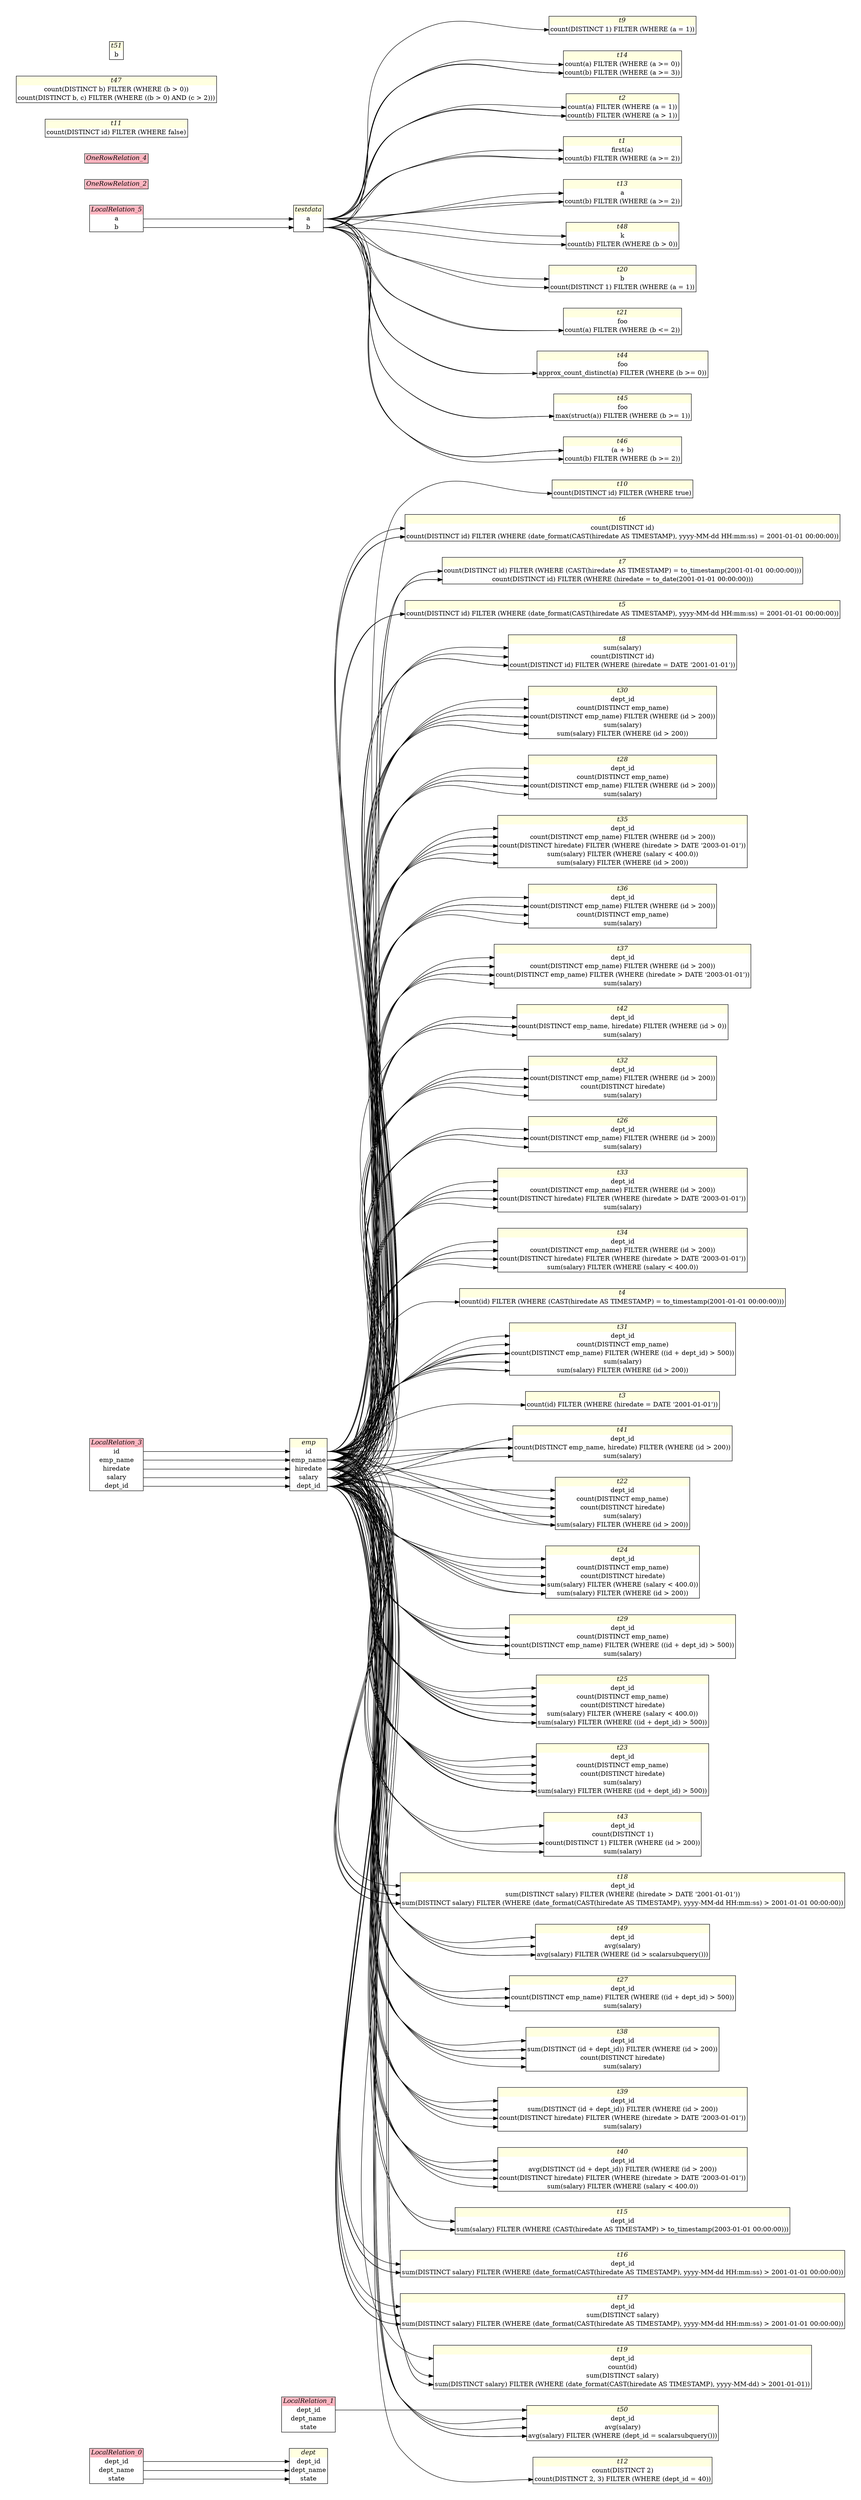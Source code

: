 // Automatically generated by SQLFlowTestSuite


digraph {
  graph [pad="0.5", nodesep="0.5", ranksep="2", fontname="Helvetica"];
  node [shape=plain]
  rankdir=LR;

  
"LocalRelation_0" [label=<
<table border="1" cellborder="0" cellspacing="0">
  <tr><td bgcolor="lightpink" port="nodeName"><i>LocalRelation_0</i></td></tr>
  <tr><td port="0">dept_id</td></tr>
<tr><td port="1">dept_name</td></tr>
<tr><td port="2">state</td></tr>
</table>>];
     

"LocalRelation_1" [label=<
<table border="1" cellborder="0" cellspacing="0">
  <tr><td bgcolor="lightpink" port="nodeName"><i>LocalRelation_1</i></td></tr>
  <tr><td port="0">dept_id</td></tr>
<tr><td port="1">dept_name</td></tr>
<tr><td port="2">state</td></tr>
</table>>];
     

"LocalRelation_3" [label=<
<table border="1" cellborder="0" cellspacing="0">
  <tr><td bgcolor="lightpink" port="nodeName"><i>LocalRelation_3</i></td></tr>
  <tr><td port="0">id</td></tr>
<tr><td port="1">emp_name</td></tr>
<tr><td port="2">hiredate</td></tr>
<tr><td port="3">salary</td></tr>
<tr><td port="4">dept_id</td></tr>
</table>>];
     

"LocalRelation_5" [label=<
<table border="1" cellborder="0" cellspacing="0">
  <tr><td bgcolor="lightpink" port="nodeName"><i>LocalRelation_5</i></td></tr>
  <tr><td port="0">a</td></tr>
<tr><td port="1">b</td></tr>
</table>>];
     

"OneRowRelation_2" [label=<
<table border="1" cellborder="0" cellspacing="0">
  <tr><td bgcolor="lightpink" port="nodeName"><i>OneRowRelation_2</i></td></tr>
  
</table>>];
     

"OneRowRelation_4" [label=<
<table border="1" cellborder="0" cellspacing="0">
  <tr><td bgcolor="lightpink" port="nodeName"><i>OneRowRelation_4</i></td></tr>
  
</table>>];
     

"dept" [label=<
<table border="1" cellborder="0" cellspacing="0">
  <tr><td bgcolor="lightyellow" port="nodeName"><i>dept</i></td></tr>
  <tr><td port="0">dept_id</td></tr>
<tr><td port="1">dept_name</td></tr>
<tr><td port="2">state</td></tr>
</table>>];
     

"emp" [label=<
<table border="1" cellborder="0" cellspacing="0">
  <tr><td bgcolor="lightyellow" port="nodeName"><i>emp</i></td></tr>
  <tr><td port="0">id</td></tr>
<tr><td port="1">emp_name</td></tr>
<tr><td port="2">hiredate</td></tr>
<tr><td port="3">salary</td></tr>
<tr><td port="4">dept_id</td></tr>
</table>>];
     

"t1" [label=<
<table border="1" cellborder="0" cellspacing="0">
  <tr><td bgcolor="lightyellow" port="nodeName"><i>t1</i></td></tr>
  <tr><td port="0">first(a)</td></tr>
<tr><td port="1">count(b) FILTER (WHERE (a &gt;= 2))</td></tr>
</table>>];
     

"t10" [label=<
<table border="1" cellborder="0" cellspacing="0">
  <tr><td bgcolor="lightyellow" port="nodeName"><i>t10</i></td></tr>
  <tr><td port="0">count(DISTINCT id) FILTER (WHERE true)</td></tr>
</table>>];
     

"t11" [label=<
<table border="1" cellborder="0" cellspacing="0">
  <tr><td bgcolor="lightyellow" port="nodeName"><i>t11</i></td></tr>
  <tr><td port="0">count(DISTINCT id) FILTER (WHERE false)</td></tr>
</table>>];
     

"t12" [label=<
<table border="1" cellborder="0" cellspacing="0">
  <tr><td bgcolor="lightyellow" port="nodeName"><i>t12</i></td></tr>
  <tr><td port="0">count(DISTINCT 2)</td></tr>
<tr><td port="1">count(DISTINCT 2, 3) FILTER (WHERE (dept_id = 40))</td></tr>
</table>>];
     

"t13" [label=<
<table border="1" cellborder="0" cellspacing="0">
  <tr><td bgcolor="lightyellow" port="nodeName"><i>t13</i></td></tr>
  <tr><td port="0">a</td></tr>
<tr><td port="1">count(b) FILTER (WHERE (a &gt;= 2))</td></tr>
</table>>];
     

"t14" [label=<
<table border="1" cellborder="0" cellspacing="0">
  <tr><td bgcolor="lightyellow" port="nodeName"><i>t14</i></td></tr>
  <tr><td port="0">count(a) FILTER (WHERE (a &gt;= 0))</td></tr>
<tr><td port="1">count(b) FILTER (WHERE (a &gt;= 3))</td></tr>
</table>>];
     

"t15" [label=<
<table border="1" cellborder="0" cellspacing="0">
  <tr><td bgcolor="lightyellow" port="nodeName"><i>t15</i></td></tr>
  <tr><td port="0">dept_id</td></tr>
<tr><td port="1">sum(salary) FILTER (WHERE (CAST(hiredate AS TIMESTAMP) &gt; to_timestamp(2003-01-01 00:00:00)))</td></tr>
</table>>];
     

"t16" [label=<
<table border="1" cellborder="0" cellspacing="0">
  <tr><td bgcolor="lightyellow" port="nodeName"><i>t16</i></td></tr>
  <tr><td port="0">dept_id</td></tr>
<tr><td port="1">sum(DISTINCT salary) FILTER (WHERE (date_format(CAST(hiredate AS TIMESTAMP), yyyy-MM-dd HH:mm:ss) &gt; 2001-01-01 00:00:00))</td></tr>
</table>>];
     

"t17" [label=<
<table border="1" cellborder="0" cellspacing="0">
  <tr><td bgcolor="lightyellow" port="nodeName"><i>t17</i></td></tr>
  <tr><td port="0">dept_id</td></tr>
<tr><td port="1">sum(DISTINCT salary)</td></tr>
<tr><td port="2">sum(DISTINCT salary) FILTER (WHERE (date_format(CAST(hiredate AS TIMESTAMP), yyyy-MM-dd HH:mm:ss) &gt; 2001-01-01 00:00:00))</td></tr>
</table>>];
     

"t18" [label=<
<table border="1" cellborder="0" cellspacing="0">
  <tr><td bgcolor="lightyellow" port="nodeName"><i>t18</i></td></tr>
  <tr><td port="0">dept_id</td></tr>
<tr><td port="1">sum(DISTINCT salary) FILTER (WHERE (hiredate &gt; DATE '2001-01-01'))</td></tr>
<tr><td port="2">sum(DISTINCT salary) FILTER (WHERE (date_format(CAST(hiredate AS TIMESTAMP), yyyy-MM-dd HH:mm:ss) &gt; 2001-01-01 00:00:00))</td></tr>
</table>>];
     

"t19" [label=<
<table border="1" cellborder="0" cellspacing="0">
  <tr><td bgcolor="lightyellow" port="nodeName"><i>t19</i></td></tr>
  <tr><td port="0">dept_id</td></tr>
<tr><td port="1">count(id)</td></tr>
<tr><td port="2">sum(DISTINCT salary)</td></tr>
<tr><td port="3">sum(DISTINCT salary) FILTER (WHERE (date_format(CAST(hiredate AS TIMESTAMP), yyyy-MM-dd) &gt; 2001-01-01))</td></tr>
</table>>];
     

"t2" [label=<
<table border="1" cellborder="0" cellspacing="0">
  <tr><td bgcolor="lightyellow" port="nodeName"><i>t2</i></td></tr>
  <tr><td port="0">count(a) FILTER (WHERE (a = 1))</td></tr>
<tr><td port="1">count(b) FILTER (WHERE (a &gt; 1))</td></tr>
</table>>];
     

"t20" [label=<
<table border="1" cellborder="0" cellspacing="0">
  <tr><td bgcolor="lightyellow" port="nodeName"><i>t20</i></td></tr>
  <tr><td port="0">b</td></tr>
<tr><td port="1">count(DISTINCT 1) FILTER (WHERE (a = 1))</td></tr>
</table>>];
     

"t21" [label=<
<table border="1" cellborder="0" cellspacing="0">
  <tr><td bgcolor="lightyellow" port="nodeName"><i>t21</i></td></tr>
  <tr><td port="0">foo</td></tr>
<tr><td port="1">count(a) FILTER (WHERE (b &lt;= 2))</td></tr>
</table>>];
     

"t22" [label=<
<table border="1" cellborder="0" cellspacing="0">
  <tr><td bgcolor="lightyellow" port="nodeName"><i>t22</i></td></tr>
  <tr><td port="0">dept_id</td></tr>
<tr><td port="1">count(DISTINCT emp_name)</td></tr>
<tr><td port="2">count(DISTINCT hiredate)</td></tr>
<tr><td port="3">sum(salary)</td></tr>
<tr><td port="4">sum(salary) FILTER (WHERE (id &gt; 200))</td></tr>
</table>>];
     

"t23" [label=<
<table border="1" cellborder="0" cellspacing="0">
  <tr><td bgcolor="lightyellow" port="nodeName"><i>t23</i></td></tr>
  <tr><td port="0">dept_id</td></tr>
<tr><td port="1">count(DISTINCT emp_name)</td></tr>
<tr><td port="2">count(DISTINCT hiredate)</td></tr>
<tr><td port="3">sum(salary)</td></tr>
<tr><td port="4">sum(salary) FILTER (WHERE ((id + dept_id) &gt; 500))</td></tr>
</table>>];
     

"t24" [label=<
<table border="1" cellborder="0" cellspacing="0">
  <tr><td bgcolor="lightyellow" port="nodeName"><i>t24</i></td></tr>
  <tr><td port="0">dept_id</td></tr>
<tr><td port="1">count(DISTINCT emp_name)</td></tr>
<tr><td port="2">count(DISTINCT hiredate)</td></tr>
<tr><td port="3">sum(salary) FILTER (WHERE (salary &lt; 400.0))</td></tr>
<tr><td port="4">sum(salary) FILTER (WHERE (id &gt; 200))</td></tr>
</table>>];
     

"t25" [label=<
<table border="1" cellborder="0" cellspacing="0">
  <tr><td bgcolor="lightyellow" port="nodeName"><i>t25</i></td></tr>
  <tr><td port="0">dept_id</td></tr>
<tr><td port="1">count(DISTINCT emp_name)</td></tr>
<tr><td port="2">count(DISTINCT hiredate)</td></tr>
<tr><td port="3">sum(salary) FILTER (WHERE (salary &lt; 400.0))</td></tr>
<tr><td port="4">sum(salary) FILTER (WHERE ((id + dept_id) &gt; 500))</td></tr>
</table>>];
     

"t26" [label=<
<table border="1" cellborder="0" cellspacing="0">
  <tr><td bgcolor="lightyellow" port="nodeName"><i>t26</i></td></tr>
  <tr><td port="0">dept_id</td></tr>
<tr><td port="1">count(DISTINCT emp_name) FILTER (WHERE (id &gt; 200))</td></tr>
<tr><td port="2">sum(salary)</td></tr>
</table>>];
     

"t27" [label=<
<table border="1" cellborder="0" cellspacing="0">
  <tr><td bgcolor="lightyellow" port="nodeName"><i>t27</i></td></tr>
  <tr><td port="0">dept_id</td></tr>
<tr><td port="1">count(DISTINCT emp_name) FILTER (WHERE ((id + dept_id) &gt; 500))</td></tr>
<tr><td port="2">sum(salary)</td></tr>
</table>>];
     

"t28" [label=<
<table border="1" cellborder="0" cellspacing="0">
  <tr><td bgcolor="lightyellow" port="nodeName"><i>t28</i></td></tr>
  <tr><td port="0">dept_id</td></tr>
<tr><td port="1">count(DISTINCT emp_name)</td></tr>
<tr><td port="2">count(DISTINCT emp_name) FILTER (WHERE (id &gt; 200))</td></tr>
<tr><td port="3">sum(salary)</td></tr>
</table>>];
     

"t29" [label=<
<table border="1" cellborder="0" cellspacing="0">
  <tr><td bgcolor="lightyellow" port="nodeName"><i>t29</i></td></tr>
  <tr><td port="0">dept_id</td></tr>
<tr><td port="1">count(DISTINCT emp_name)</td></tr>
<tr><td port="2">count(DISTINCT emp_name) FILTER (WHERE ((id + dept_id) &gt; 500))</td></tr>
<tr><td port="3">sum(salary)</td></tr>
</table>>];
     

"t3" [label=<
<table border="1" cellborder="0" cellspacing="0">
  <tr><td bgcolor="lightyellow" port="nodeName"><i>t3</i></td></tr>
  <tr><td port="0">count(id) FILTER (WHERE (hiredate = DATE '2001-01-01'))</td></tr>
</table>>];
     

"t30" [label=<
<table border="1" cellborder="0" cellspacing="0">
  <tr><td bgcolor="lightyellow" port="nodeName"><i>t30</i></td></tr>
  <tr><td port="0">dept_id</td></tr>
<tr><td port="1">count(DISTINCT emp_name)</td></tr>
<tr><td port="2">count(DISTINCT emp_name) FILTER (WHERE (id &gt; 200))</td></tr>
<tr><td port="3">sum(salary)</td></tr>
<tr><td port="4">sum(salary) FILTER (WHERE (id &gt; 200))</td></tr>
</table>>];
     

"t31" [label=<
<table border="1" cellborder="0" cellspacing="0">
  <tr><td bgcolor="lightyellow" port="nodeName"><i>t31</i></td></tr>
  <tr><td port="0">dept_id</td></tr>
<tr><td port="1">count(DISTINCT emp_name)</td></tr>
<tr><td port="2">count(DISTINCT emp_name) FILTER (WHERE ((id + dept_id) &gt; 500))</td></tr>
<tr><td port="3">sum(salary)</td></tr>
<tr><td port="4">sum(salary) FILTER (WHERE (id &gt; 200))</td></tr>
</table>>];
     

"t32" [label=<
<table border="1" cellborder="0" cellspacing="0">
  <tr><td bgcolor="lightyellow" port="nodeName"><i>t32</i></td></tr>
  <tr><td port="0">dept_id</td></tr>
<tr><td port="1">count(DISTINCT emp_name) FILTER (WHERE (id &gt; 200))</td></tr>
<tr><td port="2">count(DISTINCT hiredate)</td></tr>
<tr><td port="3">sum(salary)</td></tr>
</table>>];
     

"t33" [label=<
<table border="1" cellborder="0" cellspacing="0">
  <tr><td bgcolor="lightyellow" port="nodeName"><i>t33</i></td></tr>
  <tr><td port="0">dept_id</td></tr>
<tr><td port="1">count(DISTINCT emp_name) FILTER (WHERE (id &gt; 200))</td></tr>
<tr><td port="2">count(DISTINCT hiredate) FILTER (WHERE (hiredate &gt; DATE '2003-01-01'))</td></tr>
<tr><td port="3">sum(salary)</td></tr>
</table>>];
     

"t34" [label=<
<table border="1" cellborder="0" cellspacing="0">
  <tr><td bgcolor="lightyellow" port="nodeName"><i>t34</i></td></tr>
  <tr><td port="0">dept_id</td></tr>
<tr><td port="1">count(DISTINCT emp_name) FILTER (WHERE (id &gt; 200))</td></tr>
<tr><td port="2">count(DISTINCT hiredate) FILTER (WHERE (hiredate &gt; DATE '2003-01-01'))</td></tr>
<tr><td port="3">sum(salary) FILTER (WHERE (salary &lt; 400.0))</td></tr>
</table>>];
     

"t35" [label=<
<table border="1" cellborder="0" cellspacing="0">
  <tr><td bgcolor="lightyellow" port="nodeName"><i>t35</i></td></tr>
  <tr><td port="0">dept_id</td></tr>
<tr><td port="1">count(DISTINCT emp_name) FILTER (WHERE (id &gt; 200))</td></tr>
<tr><td port="2">count(DISTINCT hiredate) FILTER (WHERE (hiredate &gt; DATE '2003-01-01'))</td></tr>
<tr><td port="3">sum(salary) FILTER (WHERE (salary &lt; 400.0))</td></tr>
<tr><td port="4">sum(salary) FILTER (WHERE (id &gt; 200))</td></tr>
</table>>];
     

"t36" [label=<
<table border="1" cellborder="0" cellspacing="0">
  <tr><td bgcolor="lightyellow" port="nodeName"><i>t36</i></td></tr>
  <tr><td port="0">dept_id</td></tr>
<tr><td port="1">count(DISTINCT emp_name) FILTER (WHERE (id &gt; 200))</td></tr>
<tr><td port="2">count(DISTINCT emp_name)</td></tr>
<tr><td port="3">sum(salary)</td></tr>
</table>>];
     

"t37" [label=<
<table border="1" cellborder="0" cellspacing="0">
  <tr><td bgcolor="lightyellow" port="nodeName"><i>t37</i></td></tr>
  <tr><td port="0">dept_id</td></tr>
<tr><td port="1">count(DISTINCT emp_name) FILTER (WHERE (id &gt; 200))</td></tr>
<tr><td port="2">count(DISTINCT emp_name) FILTER (WHERE (hiredate &gt; DATE '2003-01-01'))</td></tr>
<tr><td port="3">sum(salary)</td></tr>
</table>>];
     

"t38" [label=<
<table border="1" cellborder="0" cellspacing="0">
  <tr><td bgcolor="lightyellow" port="nodeName"><i>t38</i></td></tr>
  <tr><td port="0">dept_id</td></tr>
<tr><td port="1">sum(DISTINCT (id + dept_id)) FILTER (WHERE (id &gt; 200))</td></tr>
<tr><td port="2">count(DISTINCT hiredate)</td></tr>
<tr><td port="3">sum(salary)</td></tr>
</table>>];
     

"t39" [label=<
<table border="1" cellborder="0" cellspacing="0">
  <tr><td bgcolor="lightyellow" port="nodeName"><i>t39</i></td></tr>
  <tr><td port="0">dept_id</td></tr>
<tr><td port="1">sum(DISTINCT (id + dept_id)) FILTER (WHERE (id &gt; 200))</td></tr>
<tr><td port="2">count(DISTINCT hiredate) FILTER (WHERE (hiredate &gt; DATE '2003-01-01'))</td></tr>
<tr><td port="3">sum(salary)</td></tr>
</table>>];
     

"t4" [label=<
<table border="1" cellborder="0" cellspacing="0">
  <tr><td bgcolor="lightyellow" port="nodeName"><i>t4</i></td></tr>
  <tr><td port="0">count(id) FILTER (WHERE (CAST(hiredate AS TIMESTAMP) = to_timestamp(2001-01-01 00:00:00)))</td></tr>
</table>>];
     

"t40" [label=<
<table border="1" cellborder="0" cellspacing="0">
  <tr><td bgcolor="lightyellow" port="nodeName"><i>t40</i></td></tr>
  <tr><td port="0">dept_id</td></tr>
<tr><td port="1">avg(DISTINCT (id + dept_id)) FILTER (WHERE (id &gt; 200))</td></tr>
<tr><td port="2">count(DISTINCT hiredate) FILTER (WHERE (hiredate &gt; DATE '2003-01-01'))</td></tr>
<tr><td port="3">sum(salary) FILTER (WHERE (salary &lt; 400.0))</td></tr>
</table>>];
     

"t41" [label=<
<table border="1" cellborder="0" cellspacing="0">
  <tr><td bgcolor="lightyellow" port="nodeName"><i>t41</i></td></tr>
  <tr><td port="0">dept_id</td></tr>
<tr><td port="1">count(DISTINCT emp_name, hiredate) FILTER (WHERE (id &gt; 200))</td></tr>
<tr><td port="2">sum(salary)</td></tr>
</table>>];
     

"t42" [label=<
<table border="1" cellborder="0" cellspacing="0">
  <tr><td bgcolor="lightyellow" port="nodeName"><i>t42</i></td></tr>
  <tr><td port="0">dept_id</td></tr>
<tr><td port="1">count(DISTINCT emp_name, hiredate) FILTER (WHERE (id &gt; 0))</td></tr>
<tr><td port="2">sum(salary)</td></tr>
</table>>];
     

"t43" [label=<
<table border="1" cellborder="0" cellspacing="0">
  <tr><td bgcolor="lightyellow" port="nodeName"><i>t43</i></td></tr>
  <tr><td port="0">dept_id</td></tr>
<tr><td port="1">count(DISTINCT 1)</td></tr>
<tr><td port="2">count(DISTINCT 1) FILTER (WHERE (id &gt; 200))</td></tr>
<tr><td port="3">sum(salary)</td></tr>
</table>>];
     

"t44" [label=<
<table border="1" cellborder="0" cellspacing="0">
  <tr><td bgcolor="lightyellow" port="nodeName"><i>t44</i></td></tr>
  <tr><td port="0">foo</td></tr>
<tr><td port="1">approx_count_distinct(a) FILTER (WHERE (b &gt;= 0))</td></tr>
</table>>];
     

"t45" [label=<
<table border="1" cellborder="0" cellspacing="0">
  <tr><td bgcolor="lightyellow" port="nodeName"><i>t45</i></td></tr>
  <tr><td port="0">foo</td></tr>
<tr><td port="1">max(struct(a)) FILTER (WHERE (b &gt;= 1))</td></tr>
</table>>];
     

"t46" [label=<
<table border="1" cellborder="0" cellspacing="0">
  <tr><td bgcolor="lightyellow" port="nodeName"><i>t46</i></td></tr>
  <tr><td port="0">(a + b)</td></tr>
<tr><td port="1">count(b) FILTER (WHERE (b &gt;= 2))</td></tr>
</table>>];
     

"t47" [label=<
<table border="1" cellborder="0" cellspacing="0">
  <tr><td bgcolor="lightyellow" port="nodeName"><i>t47</i></td></tr>
  <tr><td port="0">count(DISTINCT b) FILTER (WHERE (b &gt; 0))</td></tr>
<tr><td port="1">count(DISTINCT b, c) FILTER (WHERE ((b &gt; 0) AND (c &gt; 2)))</td></tr>
</table>>];
     

"t48" [label=<
<table border="1" cellborder="0" cellspacing="0">
  <tr><td bgcolor="lightyellow" port="nodeName"><i>t48</i></td></tr>
  <tr><td port="0">k</td></tr>
<tr><td port="1">count(b) FILTER (WHERE (b &gt; 0))</td></tr>
</table>>];
     

"t49" [label=<
<table border="1" cellborder="0" cellspacing="0">
  <tr><td bgcolor="lightyellow" port="nodeName"><i>t49</i></td></tr>
  <tr><td port="0">dept_id</td></tr>
<tr><td port="1">avg(salary)</td></tr>
<tr><td port="2">avg(salary) FILTER (WHERE (id &gt; scalarsubquery()))</td></tr>
</table>>];
     

"t5" [label=<
<table border="1" cellborder="0" cellspacing="0">
  <tr><td bgcolor="lightyellow" port="nodeName"><i>t5</i></td></tr>
  <tr><td port="0">count(DISTINCT id) FILTER (WHERE (date_format(CAST(hiredate AS TIMESTAMP), yyyy-MM-dd HH:mm:ss) = 2001-01-01 00:00:00))</td></tr>
</table>>];
     

"t50" [label=<
<table border="1" cellborder="0" cellspacing="0">
  <tr><td bgcolor="lightyellow" port="nodeName"><i>t50</i></td></tr>
  <tr><td port="0">dept_id</td></tr>
<tr><td port="1">avg(salary)</td></tr>
<tr><td port="2">avg(salary) FILTER (WHERE (dept_id = scalarsubquery()))</td></tr>
</table>>];
     

"t51" [label=<
<table border="1" cellborder="0" cellspacing="0">
  <tr><td bgcolor="lightyellow" port="nodeName"><i>t51</i></td></tr>
  <tr><td port="0">b</td></tr>
</table>>];
     

"t6" [label=<
<table border="1" cellborder="0" cellspacing="0">
  <tr><td bgcolor="lightyellow" port="nodeName"><i>t6</i></td></tr>
  <tr><td port="0">count(DISTINCT id)</td></tr>
<tr><td port="1">count(DISTINCT id) FILTER (WHERE (date_format(CAST(hiredate AS TIMESTAMP), yyyy-MM-dd HH:mm:ss) = 2001-01-01 00:00:00))</td></tr>
</table>>];
     

"t7" [label=<
<table border="1" cellborder="0" cellspacing="0">
  <tr><td bgcolor="lightyellow" port="nodeName"><i>t7</i></td></tr>
  <tr><td port="0">count(DISTINCT id) FILTER (WHERE (CAST(hiredate AS TIMESTAMP) = to_timestamp(2001-01-01 00:00:00)))</td></tr>
<tr><td port="1">count(DISTINCT id) FILTER (WHERE (hiredate = to_date(2001-01-01 00:00:00)))</td></tr>
</table>>];
     

"t8" [label=<
<table border="1" cellborder="0" cellspacing="0">
  <tr><td bgcolor="lightyellow" port="nodeName"><i>t8</i></td></tr>
  <tr><td port="0">sum(salary)</td></tr>
<tr><td port="1">count(DISTINCT id)</td></tr>
<tr><td port="2">count(DISTINCT id) FILTER (WHERE (hiredate = DATE '2001-01-01'))</td></tr>
</table>>];
     

"t9" [label=<
<table border="1" cellborder="0" cellspacing="0">
  <tr><td bgcolor="lightyellow" port="nodeName"><i>t9</i></td></tr>
  <tr><td port="0">count(DISTINCT 1) FILTER (WHERE (a = 1))</td></tr>
</table>>];
     

"testdata" [label=<
<table border="1" cellborder="0" cellspacing="0">
  <tr><td bgcolor="lightyellow" port="nodeName"><i>testdata</i></td></tr>
  <tr><td port="0">a</td></tr>
<tr><td port="1">b</td></tr>
</table>>];
     
  "LocalRelation_0":0 -> dept:0
"LocalRelation_0":1 -> dept:1
"LocalRelation_0":2 -> dept:2
"LocalRelation_1":0 -> t50:nodeName
"LocalRelation_3":0 -> emp:0
"LocalRelation_3":1 -> emp:1
"LocalRelation_3":2 -> emp:2
"LocalRelation_3":3 -> emp:3
"LocalRelation_3":4 -> emp:4
"LocalRelation_5":0 -> testdata:0
"LocalRelation_5":1 -> testdata:1
"emp":0 -> t10:0
"emp":0 -> t22:4
"emp":0 -> t23:4
"emp":0 -> t24:4
"emp":0 -> t25:4
"emp":0 -> t26:1
"emp":0 -> t27:1
"emp":0 -> t28:2
"emp":0 -> t29:2
"emp":0 -> t30:2
"emp":0 -> t30:4
"emp":0 -> t31:2
"emp":0 -> t31:4
"emp":0 -> t32:1
"emp":0 -> t33:1
"emp":0 -> t34:1
"emp":0 -> t35:1
"emp":0 -> t35:4
"emp":0 -> t36:1
"emp":0 -> t37:1
"emp":0 -> t38:1
"emp":0 -> t39:1
"emp":0 -> t40:1
"emp":0 -> t41:1
"emp":0 -> t42:1
"emp":0 -> t43:2
"emp":0 -> t49:2
"emp":0 -> t5:0
"emp":0 -> t6:0
"emp":0 -> t6:1
"emp":0 -> t7:0
"emp":0 -> t7:1
"emp":0 -> t8:1
"emp":0 -> t8:2
"emp":1 -> t22:1
"emp":1 -> t23:1
"emp":1 -> t24:1
"emp":1 -> t25:1
"emp":1 -> t26:1
"emp":1 -> t27:1
"emp":1 -> t28:1
"emp":1 -> t28:2
"emp":1 -> t29:1
"emp":1 -> t29:2
"emp":1 -> t30:1
"emp":1 -> t30:2
"emp":1 -> t31:1
"emp":1 -> t31:2
"emp":1 -> t32:1
"emp":1 -> t33:1
"emp":1 -> t34:1
"emp":1 -> t35:1
"emp":1 -> t36:1
"emp":1 -> t36:2
"emp":1 -> t37:1
"emp":1 -> t37:2
"emp":1 -> t41:1
"emp":1 -> t42:1
"emp":2 -> t15:1
"emp":2 -> t16:1
"emp":2 -> t17:2
"emp":2 -> t18:1
"emp":2 -> t18:2
"emp":2 -> t19:3
"emp":2 -> t22:2
"emp":2 -> t23:2
"emp":2 -> t24:2
"emp":2 -> t25:2
"emp":2 -> t32:2
"emp":2 -> t33:2
"emp":2 -> t34:2
"emp":2 -> t35:2
"emp":2 -> t37:2
"emp":2 -> t38:2
"emp":2 -> t39:2
"emp":2 -> t3:0
"emp":2 -> t40:2
"emp":2 -> t41:1
"emp":2 -> t42:1
"emp":2 -> t4:0
"emp":2 -> t5:0
"emp":2 -> t6:1
"emp":2 -> t7:0
"emp":2 -> t7:1
"emp":2 -> t8:2
"emp":3 -> t15:1
"emp":3 -> t16:1
"emp":3 -> t17:1
"emp":3 -> t17:2
"emp":3 -> t18:1
"emp":3 -> t18:2
"emp":3 -> t19:2
"emp":3 -> t19:3
"emp":3 -> t22:3
"emp":3 -> t22:4
"emp":3 -> t23:3
"emp":3 -> t23:4
"emp":3 -> t24:3
"emp":3 -> t24:4
"emp":3 -> t25:3
"emp":3 -> t25:4
"emp":3 -> t26:2
"emp":3 -> t27:2
"emp":3 -> t28:3
"emp":3 -> t29:3
"emp":3 -> t30:3
"emp":3 -> t30:4
"emp":3 -> t31:3
"emp":3 -> t31:4
"emp":3 -> t32:3
"emp":3 -> t33:3
"emp":3 -> t34:3
"emp":3 -> t35:3
"emp":3 -> t35:4
"emp":3 -> t36:3
"emp":3 -> t37:3
"emp":3 -> t38:3
"emp":3 -> t39:3
"emp":3 -> t40:3
"emp":3 -> t41:2
"emp":3 -> t42:2
"emp":3 -> t43:3
"emp":3 -> t49:1
"emp":3 -> t49:2
"emp":3 -> t50:1
"emp":3 -> t50:2
"emp":3 -> t8:0
"emp":4 -> t12:1
"emp":4 -> t15:0
"emp":4 -> t16:0
"emp":4 -> t17:0
"emp":4 -> t18:0
"emp":4 -> t19:0
"emp":4 -> t22:0
"emp":4 -> t23:0
"emp":4 -> t23:4
"emp":4 -> t24:0
"emp":4 -> t25:0
"emp":4 -> t25:4
"emp":4 -> t26:0
"emp":4 -> t27:0
"emp":4 -> t27:1
"emp":4 -> t28:0
"emp":4 -> t29:0
"emp":4 -> t29:2
"emp":4 -> t30:0
"emp":4 -> t31:0
"emp":4 -> t31:2
"emp":4 -> t32:0
"emp":4 -> t33:0
"emp":4 -> t34:0
"emp":4 -> t35:0
"emp":4 -> t36:0
"emp":4 -> t37:0
"emp":4 -> t38:0
"emp":4 -> t38:1
"emp":4 -> t39:0
"emp":4 -> t39:1
"emp":4 -> t40:0
"emp":4 -> t40:1
"emp":4 -> t41:0
"emp":4 -> t42:0
"emp":4 -> t43:0
"emp":4 -> t49:0
"emp":4 -> t50:0
"emp":4 -> t50:2
"testdata":0 -> t13:0
"testdata":0 -> t13:1
"testdata":0 -> t14:0
"testdata":0 -> t14:1
"testdata":0 -> t1:0
"testdata":0 -> t1:1
"testdata":0 -> t20:1
"testdata":0 -> t21:1
"testdata":0 -> t2:0
"testdata":0 -> t2:1
"testdata":0 -> t44:1
"testdata":0 -> t45:1
"testdata":0 -> t46:0
"testdata":0 -> t48:0
"testdata":0 -> t9:0
"testdata":1 -> t13:1
"testdata":1 -> t14:1
"testdata":1 -> t1:1
"testdata":1 -> t20:0
"testdata":1 -> t21:1
"testdata":1 -> t2:1
"testdata":1 -> t44:1
"testdata":1 -> t45:1
"testdata":1 -> t46:0
"testdata":1 -> t46:1
"testdata":1 -> t48:1
}
       